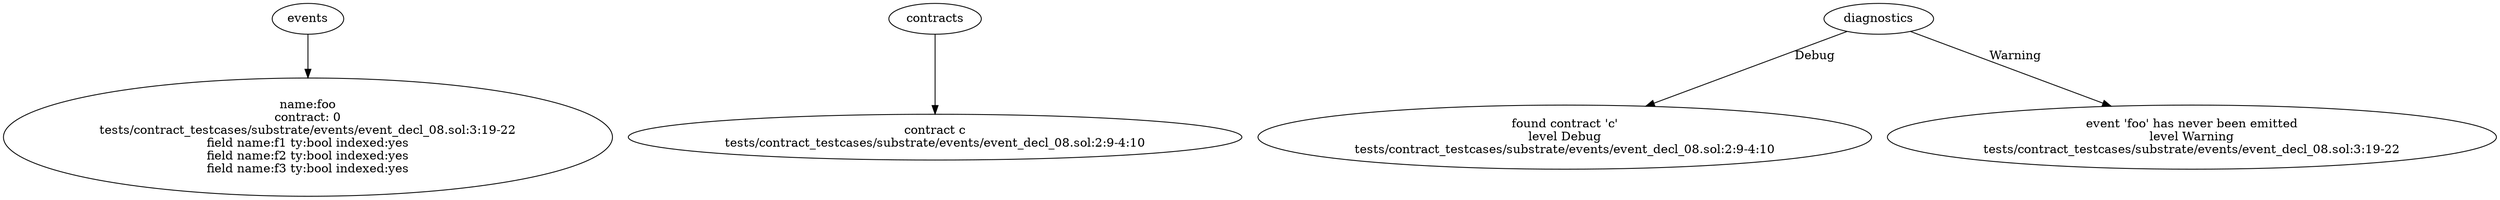 strict digraph "tests/contract_testcases/substrate/events/event_decl_08.sol" {
	foo [label="name:foo\ncontract: 0\ntests/contract_testcases/substrate/events/event_decl_08.sol:3:19-22\nfield name:f1 ty:bool indexed:yes\nfield name:f2 ty:bool indexed:yes\nfield name:f3 ty:bool indexed:yes"]
	contract [label="contract c\ntests/contract_testcases/substrate/events/event_decl_08.sol:2:9-4:10"]
	diagnostic [label="found contract 'c'\nlevel Debug\ntests/contract_testcases/substrate/events/event_decl_08.sol:2:9-4:10"]
	diagnostic_7 [label="event 'foo' has never been emitted\nlevel Warning\ntests/contract_testcases/substrate/events/event_decl_08.sol:3:19-22"]
	events -> foo
	contracts -> contract
	diagnostics -> diagnostic [label="Debug"]
	diagnostics -> diagnostic_7 [label="Warning"]
}
